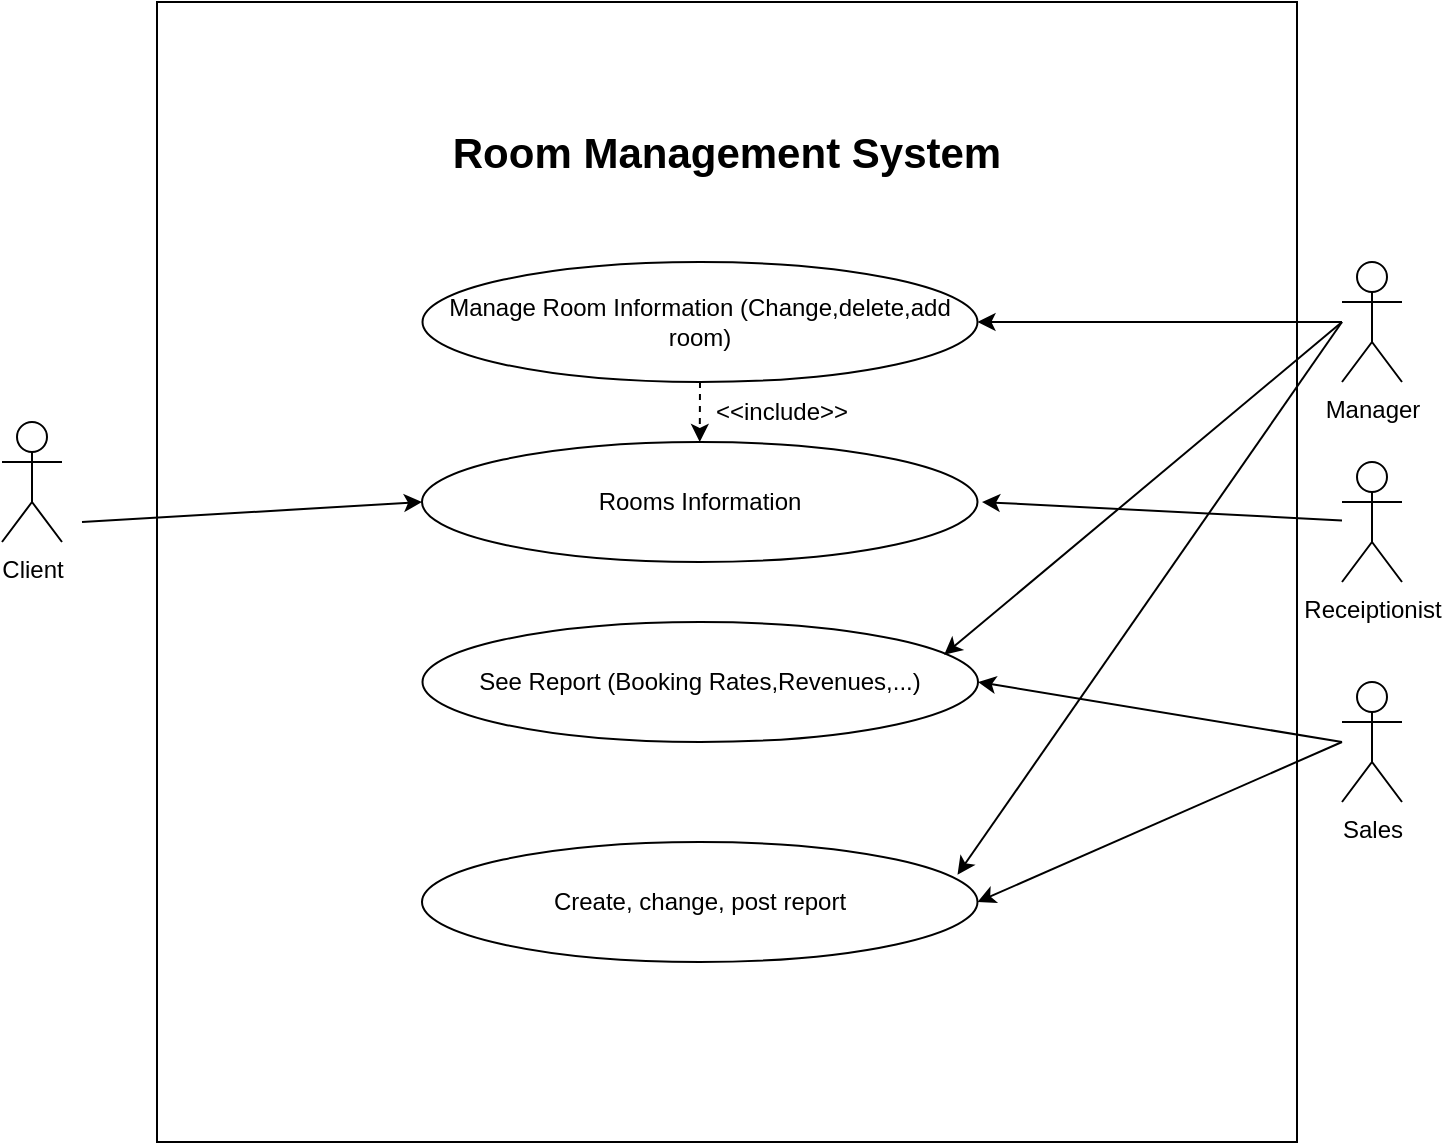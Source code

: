 <mxfile version="22.1.5" type="github">
  <diagram id="R2lEEEUBdFMjLlhIrx00" name="Page-1">
    <mxGraphModel dx="1050" dy="534" grid="1" gridSize="10" guides="1" tooltips="1" connect="1" arrows="1" fold="1" page="1" pageScale="1" pageWidth="850" pageHeight="1100" math="0" shadow="0" extFonts="Permanent Marker^https://fonts.googleapis.com/css?family=Permanent+Marker">
      <root>
        <mxCell id="0" />
        <mxCell id="1" parent="0" />
        <mxCell id="e2z9AnGuoBhqK3iURth1-1" value="" style="whiteSpace=wrap;html=1;aspect=fixed;" parent="1" vertex="1">
          <mxGeometry x="157.5" y="80" width="570" height="570" as="geometry" />
        </mxCell>
        <mxCell id="e2z9AnGuoBhqK3iURth1-2" value="Manage Room Information (Change,delete,add room)" style="ellipse;whiteSpace=wrap;html=1;" parent="1" vertex="1">
          <mxGeometry x="290.25" y="210" width="277.5" height="60" as="geometry" />
        </mxCell>
        <mxCell id="e2z9AnGuoBhqK3iURth1-5" value="Room Management System" style="text;html=1;strokeColor=none;fillColor=none;align=center;verticalAlign=middle;whiteSpace=wrap;rounded=0;fontSize=21;fontStyle=1" parent="1" vertex="1">
          <mxGeometry x="300" y="120" width="285" height="70" as="geometry" />
        </mxCell>
        <mxCell id="e2z9AnGuoBhqK3iURth1-6" value="Create, change, post report" style="ellipse;whiteSpace=wrap;html=1;" parent="1" vertex="1">
          <mxGeometry x="290" y="500" width="277.75" height="60" as="geometry" />
        </mxCell>
        <mxCell id="e2z9AnGuoBhqK3iURth1-7" value="Rooms Information" style="ellipse;whiteSpace=wrap;html=1;" parent="1" vertex="1">
          <mxGeometry x="290" y="300" width="277.75" height="60" as="geometry" />
        </mxCell>
        <mxCell id="e2z9AnGuoBhqK3iURth1-8" value="Client" style="shape=umlActor;verticalLabelPosition=bottom;verticalAlign=top;html=1;outlineConnect=0;" parent="1" vertex="1">
          <mxGeometry x="80" y="290" width="30" height="60" as="geometry" />
        </mxCell>
        <mxCell id="e2z9AnGuoBhqK3iURth1-10" value="Manager" style="shape=umlActor;verticalLabelPosition=bottom;verticalAlign=top;html=1;outlineConnect=0;" parent="1" vertex="1">
          <mxGeometry x="750" y="210" width="30" height="60" as="geometry" />
        </mxCell>
        <mxCell id="e2z9AnGuoBhqK3iURth1-13" value="" style="endArrow=classic;html=1;rounded=0;entryX=0;entryY=0.5;entryDx=0;entryDy=0;" parent="1" target="e2z9AnGuoBhqK3iURth1-7" edge="1">
          <mxGeometry width="50" height="50" relative="1" as="geometry">
            <mxPoint x="120" y="340" as="sourcePoint" />
            <mxPoint x="293.029" y="313.769" as="targetPoint" />
            <Array as="points" />
          </mxGeometry>
        </mxCell>
        <mxCell id="e2z9AnGuoBhqK3iURth1-14" value="See Report (Booking Rates,Revenues,...)" style="ellipse;whiteSpace=wrap;html=1;" parent="1" vertex="1">
          <mxGeometry x="290.25" y="390" width="277.75" height="60" as="geometry" />
        </mxCell>
        <mxCell id="e2z9AnGuoBhqK3iURth1-15" value="" style="endArrow=classic;html=1;rounded=0;entryX=0.939;entryY=0.273;entryDx=0;entryDy=0;entryPerimeter=0;" parent="1" target="e2z9AnGuoBhqK3iURth1-14" edge="1">
          <mxGeometry width="50" height="50" relative="1" as="geometry">
            <mxPoint x="750" y="240" as="sourcePoint" />
            <mxPoint x="750" y="380" as="targetPoint" />
          </mxGeometry>
        </mxCell>
        <mxCell id="e2z9AnGuoBhqK3iURth1-18" value="" style="endArrow=classic;html=1;rounded=0;entryX=1;entryY=0.5;entryDx=0;entryDy=0;" parent="1" target="e2z9AnGuoBhqK3iURth1-2" edge="1" source="e2z9AnGuoBhqK3iURth1-10">
          <mxGeometry width="50" height="50" relative="1" as="geometry">
            <mxPoint x="730" y="330" as="sourcePoint" />
            <mxPoint x="750" y="265" as="targetPoint" />
          </mxGeometry>
        </mxCell>
        <mxCell id="7CYWwQ2UIybb2pVKdkN6-1" value="Receiptionist" style="shape=umlActor;verticalLabelPosition=bottom;verticalAlign=top;html=1;outlineConnect=0;" vertex="1" parent="1">
          <mxGeometry x="750" y="310" width="30" height="60" as="geometry" />
        </mxCell>
        <mxCell id="7CYWwQ2UIybb2pVKdkN6-4" value="" style="endArrow=classic;html=1;rounded=0;" edge="1" parent="1" source="7CYWwQ2UIybb2pVKdkN6-1">
          <mxGeometry width="50" height="50" relative="1" as="geometry">
            <mxPoint x="730" y="510" as="sourcePoint" />
            <mxPoint x="570" y="330" as="targetPoint" />
          </mxGeometry>
        </mxCell>
        <mxCell id="7CYWwQ2UIybb2pVKdkN6-18" value="" style="endArrow=classic;html=1;rounded=0;dashed=1;" edge="1" parent="1" source="e2z9AnGuoBhqK3iURth1-2" target="e2z9AnGuoBhqK3iURth1-7">
          <mxGeometry width="50" height="50" relative="1" as="geometry">
            <mxPoint x="400" y="400" as="sourcePoint" />
            <mxPoint x="450" y="350" as="targetPoint" />
          </mxGeometry>
        </mxCell>
        <mxCell id="7CYWwQ2UIybb2pVKdkN6-19" value="&amp;lt;&amp;lt;include&amp;gt;&amp;gt;" style="text;html=1;strokeColor=none;fillColor=none;align=center;verticalAlign=middle;whiteSpace=wrap;rounded=0;" vertex="1" parent="1">
          <mxGeometry x="440" y="270" width="60" height="30" as="geometry" />
        </mxCell>
        <mxCell id="7CYWwQ2UIybb2pVKdkN6-21" value="Sales" style="shape=umlActor;verticalLabelPosition=bottom;verticalAlign=top;html=1;outlineConnect=0;" vertex="1" parent="1">
          <mxGeometry x="750" y="420" width="30" height="60" as="geometry" />
        </mxCell>
        <mxCell id="7CYWwQ2UIybb2pVKdkN6-22" value="" style="endArrow=classic;html=1;rounded=0;entryX=1;entryY=0.5;entryDx=0;entryDy=0;" edge="1" parent="1" target="e2z9AnGuoBhqK3iURth1-6">
          <mxGeometry width="50" height="50" relative="1" as="geometry">
            <mxPoint x="750" y="450" as="sourcePoint" />
            <mxPoint x="450" y="350" as="targetPoint" />
          </mxGeometry>
        </mxCell>
        <mxCell id="7CYWwQ2UIybb2pVKdkN6-23" value="" style="endArrow=classic;html=1;rounded=0;entryX=0.964;entryY=0.273;entryDx=0;entryDy=0;entryPerimeter=0;" edge="1" parent="1" target="e2z9AnGuoBhqK3iURth1-6">
          <mxGeometry width="50" height="50" relative="1" as="geometry">
            <mxPoint x="750" y="240" as="sourcePoint" />
            <mxPoint x="450" y="350" as="targetPoint" />
          </mxGeometry>
        </mxCell>
        <mxCell id="7CYWwQ2UIybb2pVKdkN6-24" value="" style="endArrow=classic;html=1;rounded=0;entryX=1;entryY=0.5;entryDx=0;entryDy=0;" edge="1" parent="1" target="e2z9AnGuoBhqK3iURth1-14">
          <mxGeometry width="50" height="50" relative="1" as="geometry">
            <mxPoint x="750" y="450" as="sourcePoint" />
            <mxPoint x="450" y="350" as="targetPoint" />
          </mxGeometry>
        </mxCell>
      </root>
    </mxGraphModel>
  </diagram>
</mxfile>
